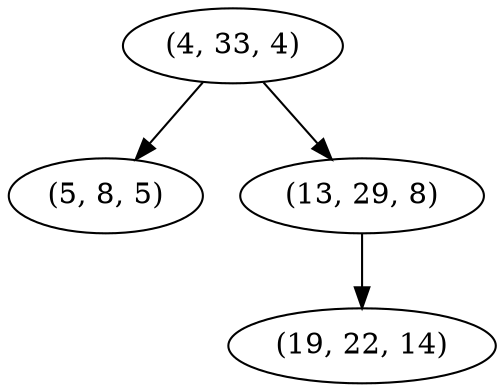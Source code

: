digraph tree {
    "(4, 33, 4)";
    "(5, 8, 5)";
    "(13, 29, 8)";
    "(19, 22, 14)";
    "(4, 33, 4)" -> "(5, 8, 5)";
    "(4, 33, 4)" -> "(13, 29, 8)";
    "(13, 29, 8)" -> "(19, 22, 14)";
}

